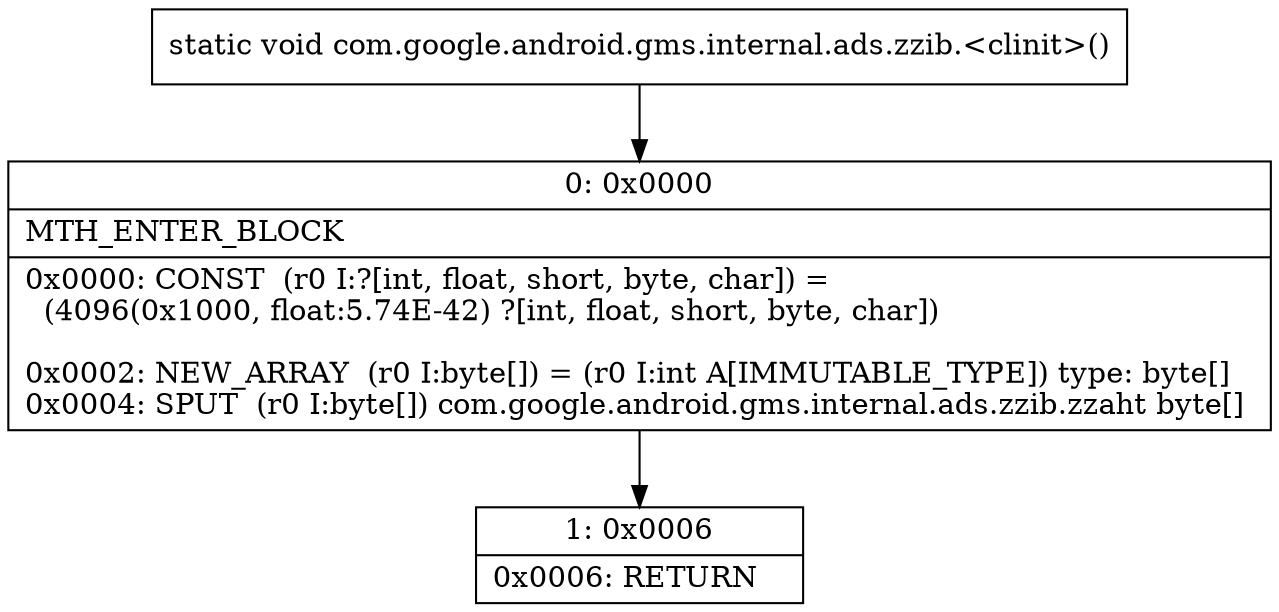 digraph "CFG forcom.google.android.gms.internal.ads.zzib.\<clinit\>()V" {
Node_0 [shape=record,label="{0\:\ 0x0000|MTH_ENTER_BLOCK\l|0x0000: CONST  (r0 I:?[int, float, short, byte, char]) = \l  (4096(0x1000, float:5.74E\-42) ?[int, float, short, byte, char])\l \l0x0002: NEW_ARRAY  (r0 I:byte[]) = (r0 I:int A[IMMUTABLE_TYPE]) type: byte[] \l0x0004: SPUT  (r0 I:byte[]) com.google.android.gms.internal.ads.zzib.zzaht byte[] \l}"];
Node_1 [shape=record,label="{1\:\ 0x0006|0x0006: RETURN   \l}"];
MethodNode[shape=record,label="{static void com.google.android.gms.internal.ads.zzib.\<clinit\>() }"];
MethodNode -> Node_0;
Node_0 -> Node_1;
}

